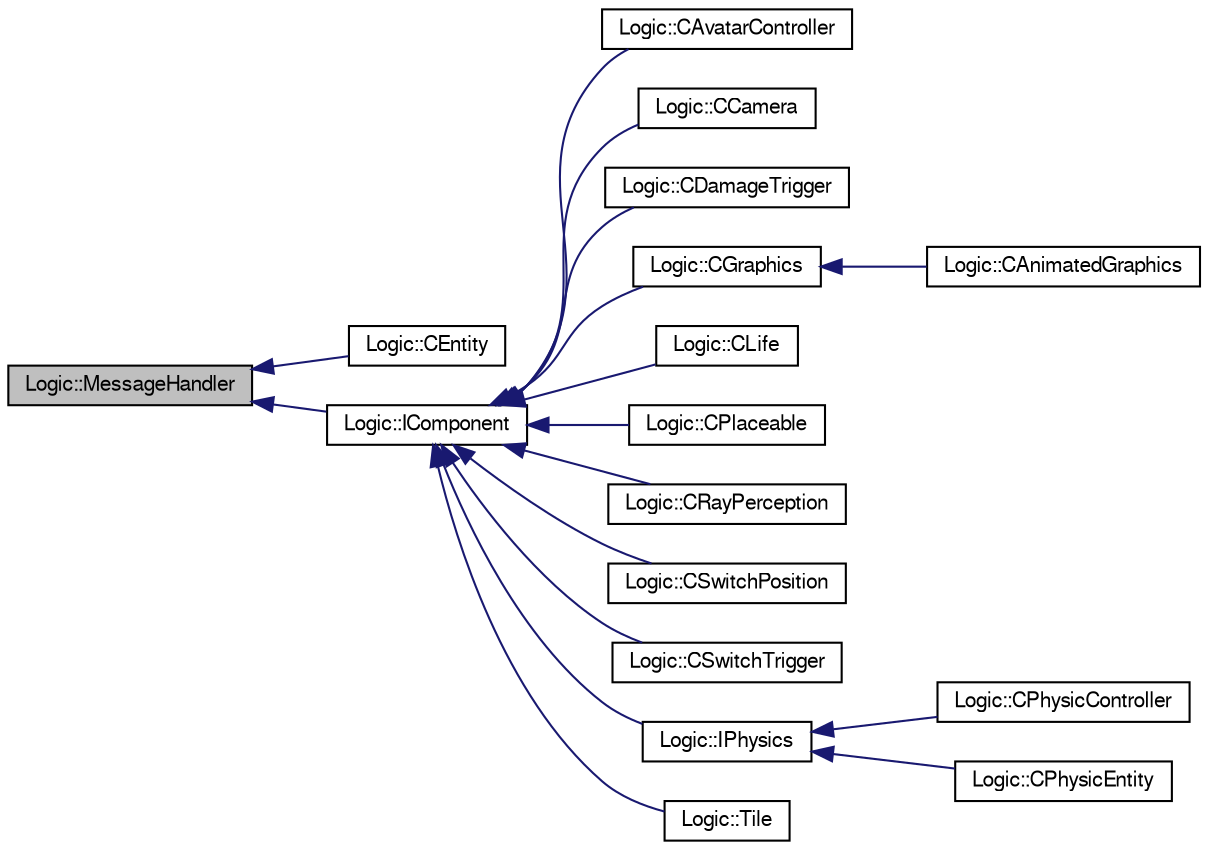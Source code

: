 digraph "Logic::MessageHandler"
{
  edge [fontname="FreeSans",fontsize="10",labelfontname="FreeSans",labelfontsize="10"];
  node [fontname="FreeSans",fontsize="10",shape=record];
  rankdir="LR";
  Node1 [label="Logic::MessageHandler",height=0.2,width=0.4,color="black", fillcolor="grey75", style="filled", fontcolor="black"];
  Node1 -> Node2 [dir="back",color="midnightblue",fontsize="10",style="solid",fontname="FreeSans"];
  Node2 [label="Logic::CEntity",height=0.2,width=0.4,color="black", fillcolor="white", style="filled",URL="$class_logic_1_1_c_entity.html",tooltip="Clase que representa una entidad en el entorno virtual. "];
  Node1 -> Node3 [dir="back",color="midnightblue",fontsize="10",style="solid",fontname="FreeSans"];
  Node3 [label="Logic::IComponent",height=0.2,width=0.4,color="black", fillcolor="white", style="filled",URL="$class_logic_1_1_i_component.html",tooltip="Clase base de los componentes que forman las entidades. "];
  Node3 -> Node4 [dir="back",color="midnightblue",fontsize="10",style="solid",fontname="FreeSans"];
  Node4 [label="Logic::CAvatarController",height=0.2,width=0.4,color="black", fillcolor="white", style="filled",URL="$class_logic_1_1_c_avatar_controller.html",tooltip="Este componente es el encargado de mover a una entidad animada. "];
  Node3 -> Node5 [dir="back",color="midnightblue",fontsize="10",style="solid",fontname="FreeSans"];
  Node5 [label="Logic::CCamera",height=0.2,width=0.4,color="black", fillcolor="white", style="filled",URL="$class_logic_1_1_c_camera.html",tooltip="Componente que se encarga de mover la cï¿œmara grï¿œfica de una escena, para que ï¿œsta se pueda reen..."];
  Node3 -> Node6 [dir="back",color="midnightblue",fontsize="10",style="solid",fontname="FreeSans"];
  Node6 [label="Logic::CDamageTrigger",height=0.2,width=0.4,color="black", fillcolor="white", style="filled",URL="$class_logic_1_1_c_damage_trigger.html",tooltip="Este componente procesa mensajes de tipo TOUCHED (indican que la entidad ha sido tocada) para enviar ..."];
  Node3 -> Node7 [dir="back",color="midnightblue",fontsize="10",style="solid",fontname="FreeSans"];
  Node7 [label="Logic::CGraphics",height=0.2,width=0.4,color="black", fillcolor="white", style="filled",URL="$class_logic_1_1_c_graphics.html",tooltip="Componente que se encarga de la representaciï¿œn grï¿œfica de una entidad. "];
  Node7 -> Node8 [dir="back",color="midnightblue",fontsize="10",style="solid",fontname="FreeSans"];
  Node8 [label="Logic::CAnimatedGraphics",height=0.2,width=0.4,color="black", fillcolor="white", style="filled",URL="$class_logic_1_1_c_animated_graphics.html",tooltip="Componente que se encarga de la representaciï¿œn grï¿œfica animada de una entidad. "];
  Node3 -> Node9 [dir="back",color="midnightblue",fontsize="10",style="solid",fontname="FreeSans"];
  Node9 [label="Logic::CLife",height=0.2,width=0.4,color="black", fillcolor="white", style="filled",URL="$class_logic_1_1_c_life.html",tooltip="Este componente controla la vida de una entidad. "];
  Node3 -> Node10 [dir="back",color="midnightblue",fontsize="10",style="solid",fontname="FreeSans"];
  Node10 [label="Logic::CPlaceable",height=0.2,width=0.4,color="black", fillcolor="white", style="filled",URL="$class_logic_1_1_c_placeable.html"];
  Node3 -> Node11 [dir="back",color="midnightblue",fontsize="10",style="solid",fontname="FreeSans"];
  Node11 [label="Logic::CRayPerception",height=0.2,width=0.4,color="black", fillcolor="white", style="filled",URL="$class_logic_1_1_c_ray_perception.html",tooltip="Este componente lanza un rayo en la direcciï¿œn en la que mira la entidad para comprobar si alguna ot..."];
  Node3 -> Node12 [dir="back",color="midnightblue",fontsize="10",style="solid",fontname="FreeSans"];
  Node12 [label="Logic::CSwitchPosition",height=0.2,width=0.4,color="black", fillcolor="white", style="filled",URL="$class_logic_1_1_c_switch_position.html",tooltip="Este componente controla el movimiento de una entidad que tiene dos estados (posiciones) y la mueve d..."];
  Node3 -> Node13 [dir="back",color="midnightblue",fontsize="10",style="solid",fontname="FreeSans"];
  Node13 [label="Logic::CSwitchTrigger",height=0.2,width=0.4,color="black", fillcolor="white", style="filled",URL="$class_logic_1_1_c_switch_trigger.html",tooltip="Este componente procesa mensajes de tipo TOUCHED o UNTOUCHED (indican que la entidad ha sido tocada o..."];
  Node3 -> Node14 [dir="back",color="midnightblue",fontsize="10",style="solid",fontname="FreeSans"];
  Node14 [label="Logic::IPhysics",height=0.2,width=0.4,color="black", fillcolor="white", style="filled",URL="$class_logic_1_1_i_physics.html",tooltip="Clase abstracta de la que deben heredar todos los componentes fï¿œsicos. "];
  Node14 -> Node15 [dir="back",color="midnightblue",fontsize="10",style="solid",fontname="FreeSans"];
  Node15 [label="Logic::CPhysicController",height=0.2,width=0.4,color="black", fillcolor="white", style="filled",URL="$class_logic_1_1_c_physic_controller.html",tooltip="Componente que se utiliza para representar jugadores y enemigos en el mundo fï¿œsico usando character..."];
  Node14 -> Node16 [dir="back",color="midnightblue",fontsize="10",style="solid",fontname="FreeSans"];
  Node16 [label="Logic::CPhysicEntity",height=0.2,width=0.4,color="black", fillcolor="white", style="filled",URL="$class_logic_1_1_c_physic_entity.html",tooltip="Componente encargardo de la representaciï¿œn fï¿œsica de una entidad simple. "];
  Node3 -> Node17 [dir="back",color="midnightblue",fontsize="10",style="solid",fontname="FreeSans"];
  Node17 [label="Logic::Tile",height=0.2,width=0.4,color="black", fillcolor="white", style="filled",URL="$class_logic_1_1_tile.html"];
}
